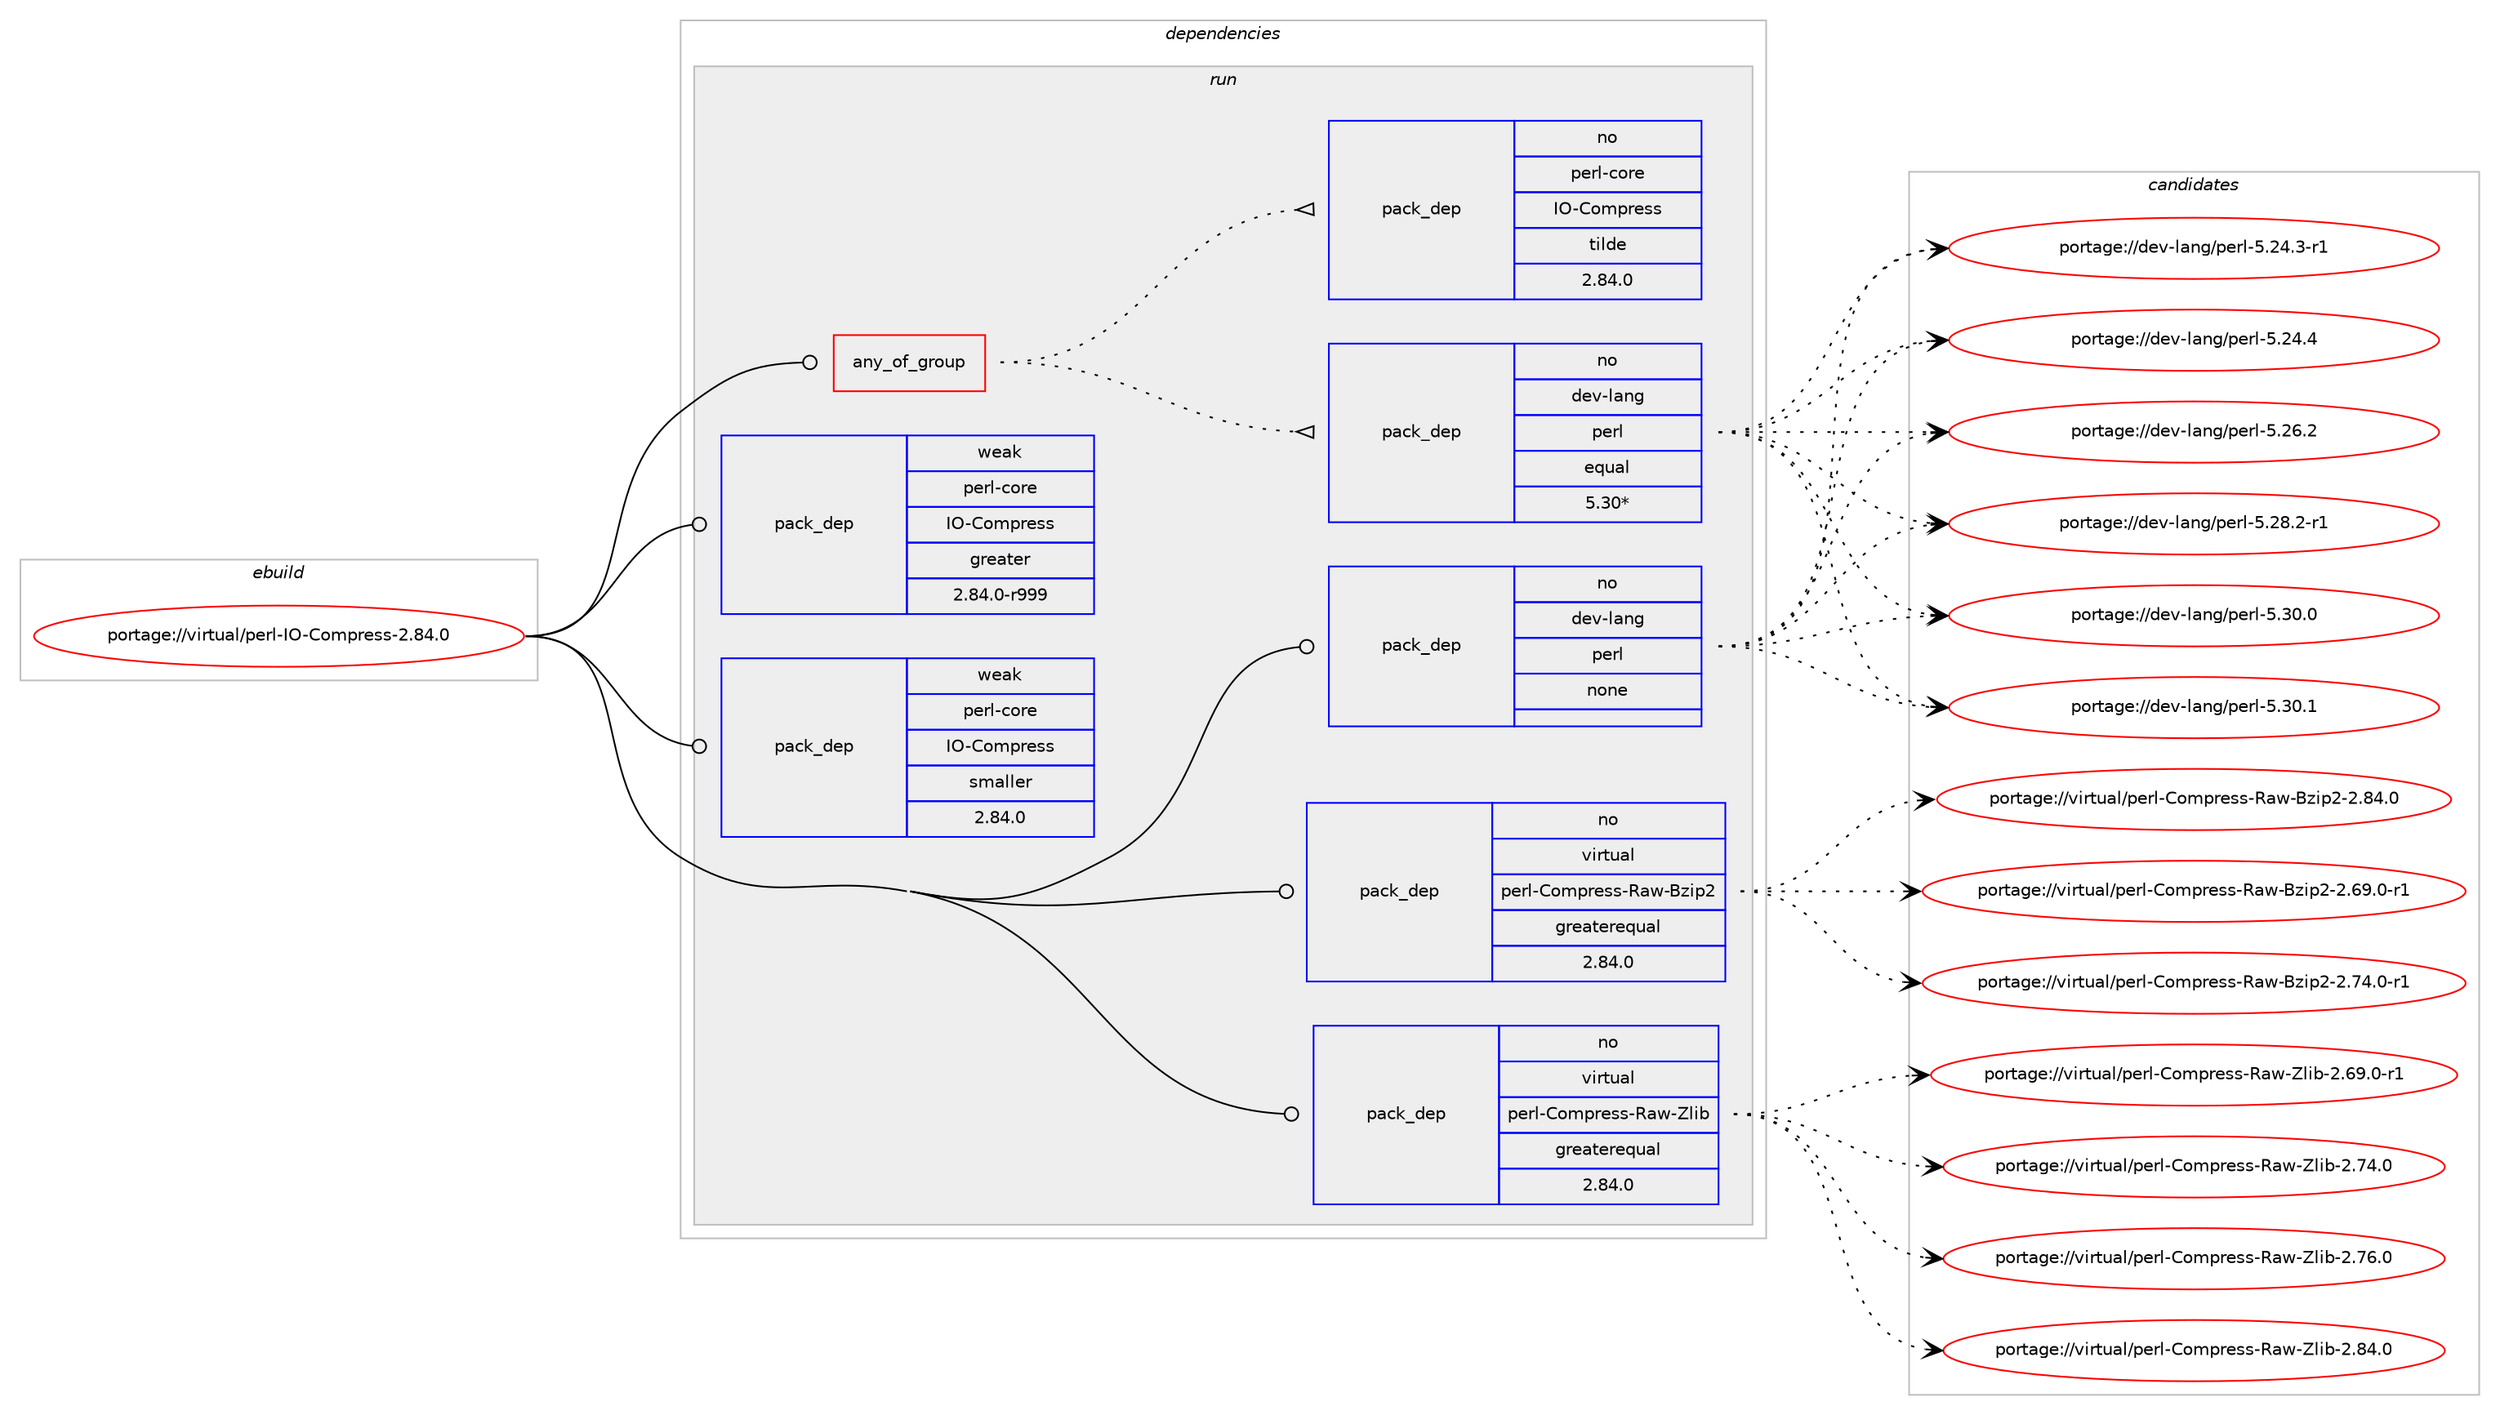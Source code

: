 digraph prolog {

# *************
# Graph options
# *************

newrank=true;
concentrate=true;
compound=true;
graph [rankdir=LR,fontname=Helvetica,fontsize=10,ranksep=1.5];#, ranksep=2.5, nodesep=0.2];
edge  [arrowhead=vee];
node  [fontname=Helvetica,fontsize=10];

# **********
# The ebuild
# **********

subgraph cluster_leftcol {
color=gray;
rank=same;
label=<<i>ebuild</i>>;
id [label="portage://virtual/perl-IO-Compress-2.84.0", color=red, width=4, href="../virtual/perl-IO-Compress-2.84.0.svg"];
}

# ****************
# The dependencies
# ****************

subgraph cluster_midcol {
color=gray;
label=<<i>dependencies</i>>;
subgraph cluster_compile {
fillcolor="#eeeeee";
style=filled;
label=<<i>compile</i>>;
}
subgraph cluster_compileandrun {
fillcolor="#eeeeee";
style=filled;
label=<<i>compile and run</i>>;
}
subgraph cluster_run {
fillcolor="#eeeeee";
style=filled;
label=<<i>run</i>>;
subgraph any7268 {
dependency434821 [label=<<TABLE BORDER="0" CELLBORDER="1" CELLSPACING="0" CELLPADDING="4"><TR><TD CELLPADDING="10">any_of_group</TD></TR></TABLE>>, shape=none, color=red];subgraph pack322304 {
dependency434822 [label=<<TABLE BORDER="0" CELLBORDER="1" CELLSPACING="0" CELLPADDING="4" WIDTH="220"><TR><TD ROWSPAN="6" CELLPADDING="30">pack_dep</TD></TR><TR><TD WIDTH="110">no</TD></TR><TR><TD>dev-lang</TD></TR><TR><TD>perl</TD></TR><TR><TD>equal</TD></TR><TR><TD>5.30*</TD></TR></TABLE>>, shape=none, color=blue];
}
dependency434821:e -> dependency434822:w [weight=20,style="dotted",arrowhead="oinv"];
subgraph pack322305 {
dependency434823 [label=<<TABLE BORDER="0" CELLBORDER="1" CELLSPACING="0" CELLPADDING="4" WIDTH="220"><TR><TD ROWSPAN="6" CELLPADDING="30">pack_dep</TD></TR><TR><TD WIDTH="110">no</TD></TR><TR><TD>perl-core</TD></TR><TR><TD>IO-Compress</TD></TR><TR><TD>tilde</TD></TR><TR><TD>2.84.0</TD></TR></TABLE>>, shape=none, color=blue];
}
dependency434821:e -> dependency434823:w [weight=20,style="dotted",arrowhead="oinv"];
}
id:e -> dependency434821:w [weight=20,style="solid",arrowhead="odot"];
subgraph pack322306 {
dependency434824 [label=<<TABLE BORDER="0" CELLBORDER="1" CELLSPACING="0" CELLPADDING="4" WIDTH="220"><TR><TD ROWSPAN="6" CELLPADDING="30">pack_dep</TD></TR><TR><TD WIDTH="110">no</TD></TR><TR><TD>dev-lang</TD></TR><TR><TD>perl</TD></TR><TR><TD>none</TD></TR><TR><TD></TD></TR></TABLE>>, shape=none, color=blue];
}
id:e -> dependency434824:w [weight=20,style="solid",arrowhead="odot"];
subgraph pack322307 {
dependency434825 [label=<<TABLE BORDER="0" CELLBORDER="1" CELLSPACING="0" CELLPADDING="4" WIDTH="220"><TR><TD ROWSPAN="6" CELLPADDING="30">pack_dep</TD></TR><TR><TD WIDTH="110">no</TD></TR><TR><TD>virtual</TD></TR><TR><TD>perl-Compress-Raw-Bzip2</TD></TR><TR><TD>greaterequal</TD></TR><TR><TD>2.84.0</TD></TR></TABLE>>, shape=none, color=blue];
}
id:e -> dependency434825:w [weight=20,style="solid",arrowhead="odot"];
subgraph pack322308 {
dependency434826 [label=<<TABLE BORDER="0" CELLBORDER="1" CELLSPACING="0" CELLPADDING="4" WIDTH="220"><TR><TD ROWSPAN="6" CELLPADDING="30">pack_dep</TD></TR><TR><TD WIDTH="110">no</TD></TR><TR><TD>virtual</TD></TR><TR><TD>perl-Compress-Raw-Zlib</TD></TR><TR><TD>greaterequal</TD></TR><TR><TD>2.84.0</TD></TR></TABLE>>, shape=none, color=blue];
}
id:e -> dependency434826:w [weight=20,style="solid",arrowhead="odot"];
subgraph pack322309 {
dependency434827 [label=<<TABLE BORDER="0" CELLBORDER="1" CELLSPACING="0" CELLPADDING="4" WIDTH="220"><TR><TD ROWSPAN="6" CELLPADDING="30">pack_dep</TD></TR><TR><TD WIDTH="110">weak</TD></TR><TR><TD>perl-core</TD></TR><TR><TD>IO-Compress</TD></TR><TR><TD>greater</TD></TR><TR><TD>2.84.0-r999</TD></TR></TABLE>>, shape=none, color=blue];
}
id:e -> dependency434827:w [weight=20,style="solid",arrowhead="odot"];
subgraph pack322310 {
dependency434828 [label=<<TABLE BORDER="0" CELLBORDER="1" CELLSPACING="0" CELLPADDING="4" WIDTH="220"><TR><TD ROWSPAN="6" CELLPADDING="30">pack_dep</TD></TR><TR><TD WIDTH="110">weak</TD></TR><TR><TD>perl-core</TD></TR><TR><TD>IO-Compress</TD></TR><TR><TD>smaller</TD></TR><TR><TD>2.84.0</TD></TR></TABLE>>, shape=none, color=blue];
}
id:e -> dependency434828:w [weight=20,style="solid",arrowhead="odot"];
}
}

# **************
# The candidates
# **************

subgraph cluster_choices {
rank=same;
color=gray;
label=<<i>candidates</i>>;

subgraph choice322304 {
color=black;
nodesep=1;
choiceportage100101118451089711010347112101114108455346505246514511449 [label="portage://dev-lang/perl-5.24.3-r1", color=red, width=4,href="../dev-lang/perl-5.24.3-r1.svg"];
choiceportage10010111845108971101034711210111410845534650524652 [label="portage://dev-lang/perl-5.24.4", color=red, width=4,href="../dev-lang/perl-5.24.4.svg"];
choiceportage10010111845108971101034711210111410845534650544650 [label="portage://dev-lang/perl-5.26.2", color=red, width=4,href="../dev-lang/perl-5.26.2.svg"];
choiceportage100101118451089711010347112101114108455346505646504511449 [label="portage://dev-lang/perl-5.28.2-r1", color=red, width=4,href="../dev-lang/perl-5.28.2-r1.svg"];
choiceportage10010111845108971101034711210111410845534651484648 [label="portage://dev-lang/perl-5.30.0", color=red, width=4,href="../dev-lang/perl-5.30.0.svg"];
choiceportage10010111845108971101034711210111410845534651484649 [label="portage://dev-lang/perl-5.30.1", color=red, width=4,href="../dev-lang/perl-5.30.1.svg"];
dependency434822:e -> choiceportage100101118451089711010347112101114108455346505246514511449:w [style=dotted,weight="100"];
dependency434822:e -> choiceportage10010111845108971101034711210111410845534650524652:w [style=dotted,weight="100"];
dependency434822:e -> choiceportage10010111845108971101034711210111410845534650544650:w [style=dotted,weight="100"];
dependency434822:e -> choiceportage100101118451089711010347112101114108455346505646504511449:w [style=dotted,weight="100"];
dependency434822:e -> choiceportage10010111845108971101034711210111410845534651484648:w [style=dotted,weight="100"];
dependency434822:e -> choiceportage10010111845108971101034711210111410845534651484649:w [style=dotted,weight="100"];
}
subgraph choice322305 {
color=black;
nodesep=1;
}
subgraph choice322306 {
color=black;
nodesep=1;
choiceportage100101118451089711010347112101114108455346505246514511449 [label="portage://dev-lang/perl-5.24.3-r1", color=red, width=4,href="../dev-lang/perl-5.24.3-r1.svg"];
choiceportage10010111845108971101034711210111410845534650524652 [label="portage://dev-lang/perl-5.24.4", color=red, width=4,href="../dev-lang/perl-5.24.4.svg"];
choiceportage10010111845108971101034711210111410845534650544650 [label="portage://dev-lang/perl-5.26.2", color=red, width=4,href="../dev-lang/perl-5.26.2.svg"];
choiceportage100101118451089711010347112101114108455346505646504511449 [label="portage://dev-lang/perl-5.28.2-r1", color=red, width=4,href="../dev-lang/perl-5.28.2-r1.svg"];
choiceportage10010111845108971101034711210111410845534651484648 [label="portage://dev-lang/perl-5.30.0", color=red, width=4,href="../dev-lang/perl-5.30.0.svg"];
choiceportage10010111845108971101034711210111410845534651484649 [label="portage://dev-lang/perl-5.30.1", color=red, width=4,href="../dev-lang/perl-5.30.1.svg"];
dependency434824:e -> choiceportage100101118451089711010347112101114108455346505246514511449:w [style=dotted,weight="100"];
dependency434824:e -> choiceportage10010111845108971101034711210111410845534650524652:w [style=dotted,weight="100"];
dependency434824:e -> choiceportage10010111845108971101034711210111410845534650544650:w [style=dotted,weight="100"];
dependency434824:e -> choiceportage100101118451089711010347112101114108455346505646504511449:w [style=dotted,weight="100"];
dependency434824:e -> choiceportage10010111845108971101034711210111410845534651484648:w [style=dotted,weight="100"];
dependency434824:e -> choiceportage10010111845108971101034711210111410845534651484649:w [style=dotted,weight="100"];
}
subgraph choice322307 {
color=black;
nodesep=1;
choiceportage11810511411611797108471121011141084567111109112114101115115458297119456612210511250455046545746484511449 [label="portage://virtual/perl-Compress-Raw-Bzip2-2.69.0-r1", color=red, width=4,href="../virtual/perl-Compress-Raw-Bzip2-2.69.0-r1.svg"];
choiceportage11810511411611797108471121011141084567111109112114101115115458297119456612210511250455046555246484511449 [label="portage://virtual/perl-Compress-Raw-Bzip2-2.74.0-r1", color=red, width=4,href="../virtual/perl-Compress-Raw-Bzip2-2.74.0-r1.svg"];
choiceportage1181051141161179710847112101114108456711110911211410111511545829711945661221051125045504656524648 [label="portage://virtual/perl-Compress-Raw-Bzip2-2.84.0", color=red, width=4,href="../virtual/perl-Compress-Raw-Bzip2-2.84.0.svg"];
dependency434825:e -> choiceportage11810511411611797108471121011141084567111109112114101115115458297119456612210511250455046545746484511449:w [style=dotted,weight="100"];
dependency434825:e -> choiceportage11810511411611797108471121011141084567111109112114101115115458297119456612210511250455046555246484511449:w [style=dotted,weight="100"];
dependency434825:e -> choiceportage1181051141161179710847112101114108456711110911211410111511545829711945661221051125045504656524648:w [style=dotted,weight="100"];
}
subgraph choice322308 {
color=black;
nodesep=1;
choiceportage11810511411611797108471121011141084567111109112114101115115458297119459010810598455046545746484511449 [label="portage://virtual/perl-Compress-Raw-Zlib-2.69.0-r1", color=red, width=4,href="../virtual/perl-Compress-Raw-Zlib-2.69.0-r1.svg"];
choiceportage1181051141161179710847112101114108456711110911211410111511545829711945901081059845504655524648 [label="portage://virtual/perl-Compress-Raw-Zlib-2.74.0", color=red, width=4,href="../virtual/perl-Compress-Raw-Zlib-2.74.0.svg"];
choiceportage1181051141161179710847112101114108456711110911211410111511545829711945901081059845504655544648 [label="portage://virtual/perl-Compress-Raw-Zlib-2.76.0", color=red, width=4,href="../virtual/perl-Compress-Raw-Zlib-2.76.0.svg"];
choiceportage1181051141161179710847112101114108456711110911211410111511545829711945901081059845504656524648 [label="portage://virtual/perl-Compress-Raw-Zlib-2.84.0", color=red, width=4,href="../virtual/perl-Compress-Raw-Zlib-2.84.0.svg"];
dependency434826:e -> choiceportage11810511411611797108471121011141084567111109112114101115115458297119459010810598455046545746484511449:w [style=dotted,weight="100"];
dependency434826:e -> choiceportage1181051141161179710847112101114108456711110911211410111511545829711945901081059845504655524648:w [style=dotted,weight="100"];
dependency434826:e -> choiceportage1181051141161179710847112101114108456711110911211410111511545829711945901081059845504655544648:w [style=dotted,weight="100"];
dependency434826:e -> choiceportage1181051141161179710847112101114108456711110911211410111511545829711945901081059845504656524648:w [style=dotted,weight="100"];
}
subgraph choice322309 {
color=black;
nodesep=1;
}
subgraph choice322310 {
color=black;
nodesep=1;
}
}

}
